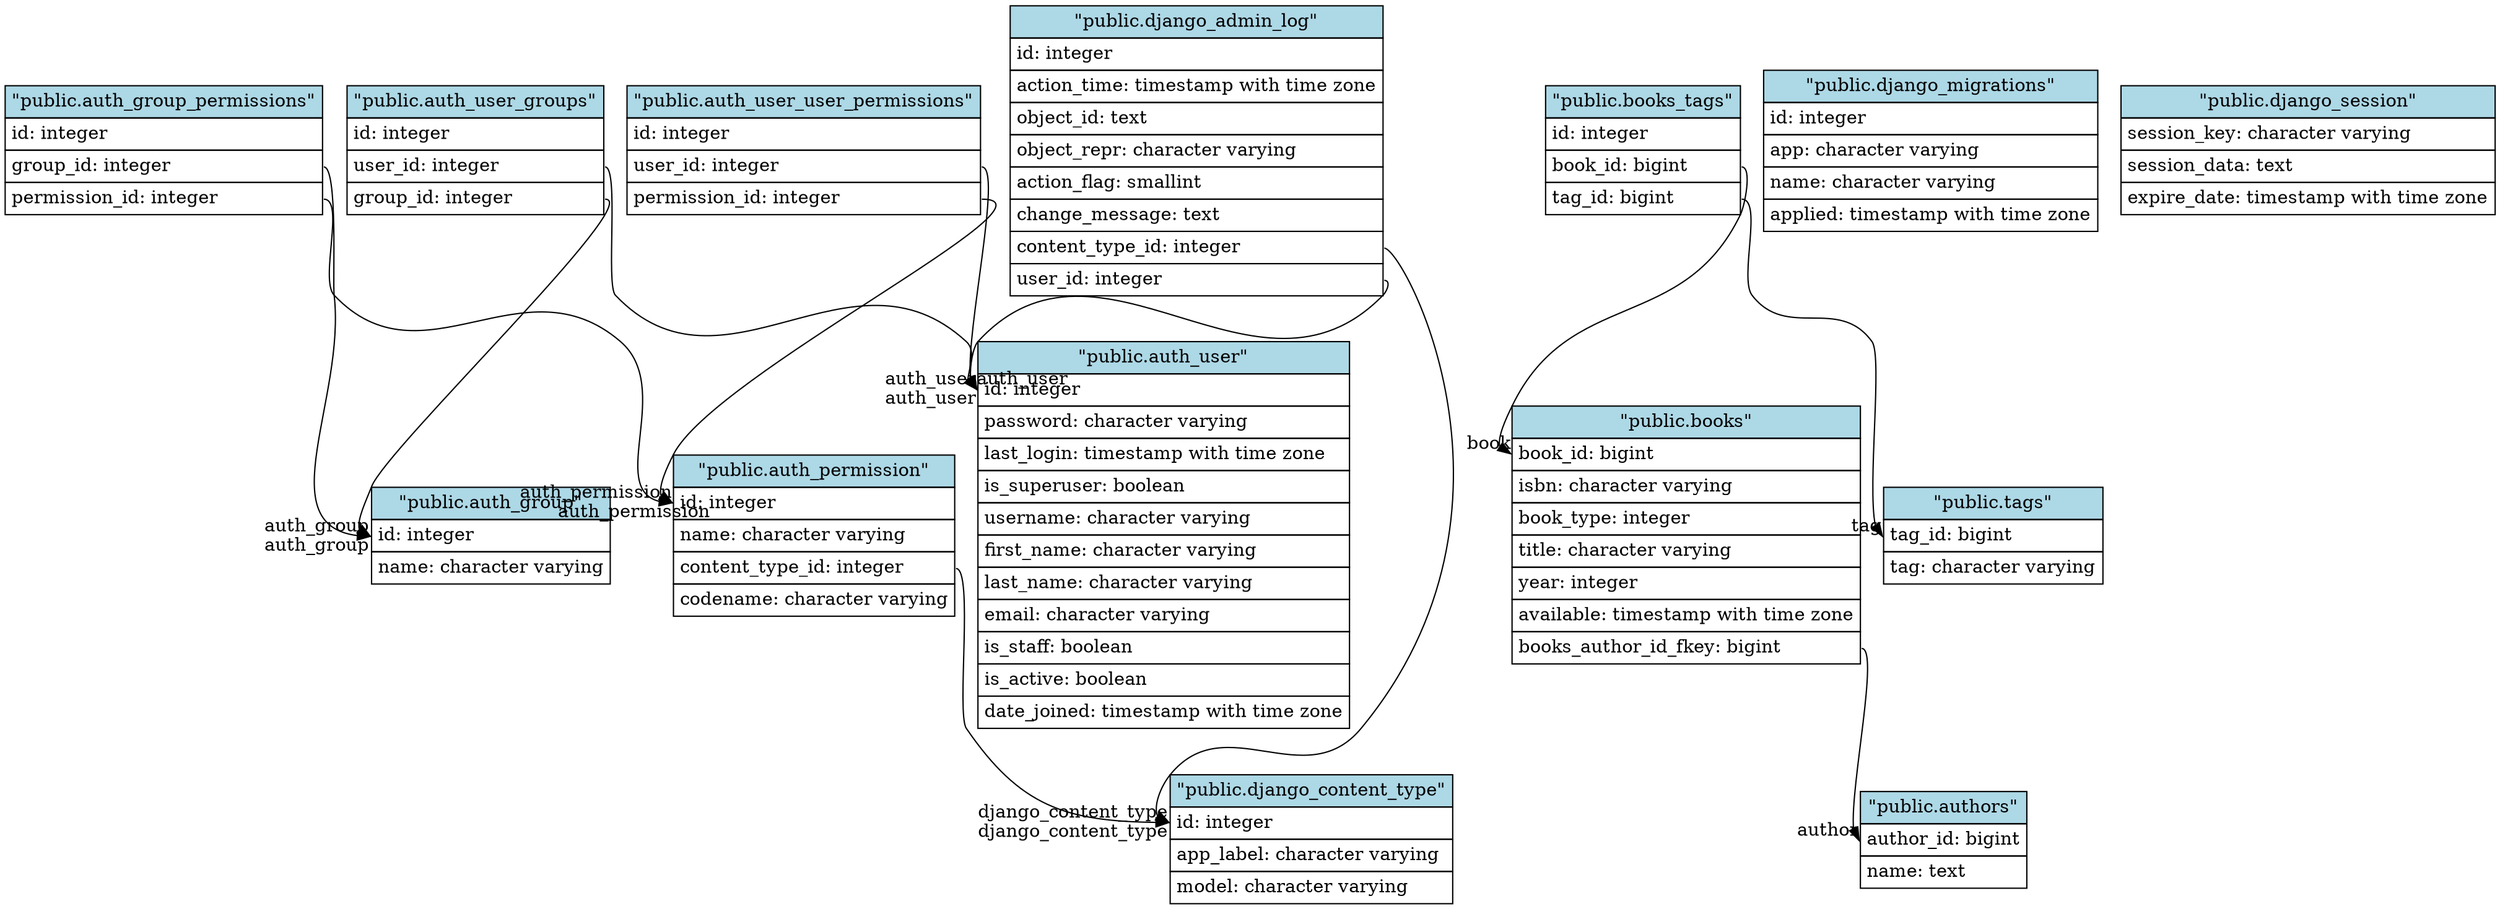 // Generated by xo.
digraph public {
	// Defaults
	node [shape=none, margin=0]
	
	// Nodes (tables)
	"public.auth_group" [ label=<
		<table border="0" cellborder="1" cellspacing="0" cellpadding="4">
		<tr><td bgcolor="lightblue">"public.auth_group"</td></tr>
		<tr><td align="left" PORT="id">id: integer</td></tr>
		<tr><td align="left" PORT="name">name: character varying</td></tr>
		</table>> ]
	
	"public.auth_group_permissions" [ label=<
		<table border="0" cellborder="1" cellspacing="0" cellpadding="4">
		<tr><td bgcolor="lightblue">"public.auth_group_permissions"</td></tr>
		<tr><td align="left" PORT="id">id: integer</td></tr>
		<tr><td align="left" PORT="group_id">group_id: integer</td></tr>
		<tr><td align="left" PORT="permission_id">permission_id: integer</td></tr>
		</table>> ]
	
	"public.auth_permission" [ label=<
		<table border="0" cellborder="1" cellspacing="0" cellpadding="4">
		<tr><td bgcolor="lightblue">"public.auth_permission"</td></tr>
		<tr><td align="left" PORT="id">id: integer</td></tr>
		<tr><td align="left" PORT="name">name: character varying</td></tr>
		<tr><td align="left" PORT="content_type_id">content_type_id: integer</td></tr>
		<tr><td align="left" PORT="codename">codename: character varying</td></tr>
		</table>> ]
	
	"public.auth_user" [ label=<
		<table border="0" cellborder="1" cellspacing="0" cellpadding="4">
		<tr><td bgcolor="lightblue">"public.auth_user"</td></tr>
		<tr><td align="left" PORT="id">id: integer</td></tr>
		<tr><td align="left" PORT="password">password: character varying</td></tr>
		<tr><td align="left" PORT="last_login">last_login: timestamp with time zone</td></tr>
		<tr><td align="left" PORT="is_superuser">is_superuser: boolean</td></tr>
		<tr><td align="left" PORT="username">username: character varying</td></tr>
		<tr><td align="left" PORT="first_name">first_name: character varying</td></tr>
		<tr><td align="left" PORT="last_name">last_name: character varying</td></tr>
		<tr><td align="left" PORT="email">email: character varying</td></tr>
		<tr><td align="left" PORT="is_staff">is_staff: boolean</td></tr>
		<tr><td align="left" PORT="is_active">is_active: boolean</td></tr>
		<tr><td align="left" PORT="date_joined">date_joined: timestamp with time zone</td></tr>
		</table>> ]
	
	"public.auth_user_groups" [ label=<
		<table border="0" cellborder="1" cellspacing="0" cellpadding="4">
		<tr><td bgcolor="lightblue">"public.auth_user_groups"</td></tr>
		<tr><td align="left" PORT="id">id: integer</td></tr>
		<tr><td align="left" PORT="user_id">user_id: integer</td></tr>
		<tr><td align="left" PORT="group_id">group_id: integer</td></tr>
		</table>> ]
	
	"public.auth_user_user_permissions" [ label=<
		<table border="0" cellborder="1" cellspacing="0" cellpadding="4">
		<tr><td bgcolor="lightblue">"public.auth_user_user_permissions"</td></tr>
		<tr><td align="left" PORT="id">id: integer</td></tr>
		<tr><td align="left" PORT="user_id">user_id: integer</td></tr>
		<tr><td align="left" PORT="permission_id">permission_id: integer</td></tr>
		</table>> ]
	
	"public.authors" [ label=<
		<table border="0" cellborder="1" cellspacing="0" cellpadding="4">
		<tr><td bgcolor="lightblue">"public.authors"</td></tr>
		<tr><td align="left" PORT="author_id">author_id: bigint</td></tr>
		<tr><td align="left" PORT="name">name: text</td></tr>
		</table>> ]
	
	"public.books" [ label=<
		<table border="0" cellborder="1" cellspacing="0" cellpadding="4">
		<tr><td bgcolor="lightblue">"public.books"</td></tr>
		<tr><td align="left" PORT="book_id">book_id: bigint</td></tr>
		<tr><td align="left" PORT="isbn">isbn: character varying</td></tr>
		<tr><td align="left" PORT="book_type">book_type: integer</td></tr>
		<tr><td align="left" PORT="title">title: character varying</td></tr>
		<tr><td align="left" PORT="year">year: integer</td></tr>
		<tr><td align="left" PORT="available">available: timestamp with time zone</td></tr>
		<tr><td align="left" PORT="books_author_id_fkey">books_author_id_fkey: bigint</td></tr>
		</table>> ]
	
	"public.books_tags" [ label=<
		<table border="0" cellborder="1" cellspacing="0" cellpadding="4">
		<tr><td bgcolor="lightblue">"public.books_tags"</td></tr>
		<tr><td align="left" PORT="id">id: integer</td></tr>
		<tr><td align="left" PORT="book_id">book_id: bigint</td></tr>
		<tr><td align="left" PORT="tag_id">tag_id: bigint</td></tr>
		</table>> ]
	
	"public.django_admin_log" [ label=<
		<table border="0" cellborder="1" cellspacing="0" cellpadding="4">
		<tr><td bgcolor="lightblue">"public.django_admin_log"</td></tr>
		<tr><td align="left" PORT="id">id: integer</td></tr>
		<tr><td align="left" PORT="action_time">action_time: timestamp with time zone</td></tr>
		<tr><td align="left" PORT="object_id">object_id: text</td></tr>
		<tr><td align="left" PORT="object_repr">object_repr: character varying</td></tr>
		<tr><td align="left" PORT="action_flag">action_flag: smallint</td></tr>
		<tr><td align="left" PORT="change_message">change_message: text</td></tr>
		<tr><td align="left" PORT="content_type_id">content_type_id: integer</td></tr>
		<tr><td align="left" PORT="user_id">user_id: integer</td></tr>
		</table>> ]
	
	"public.django_content_type" [ label=<
		<table border="0" cellborder="1" cellspacing="0" cellpadding="4">
		<tr><td bgcolor="lightblue">"public.django_content_type"</td></tr>
		<tr><td align="left" PORT="id">id: integer</td></tr>
		<tr><td align="left" PORT="app_label">app_label: character varying</td></tr>
		<tr><td align="left" PORT="model">model: character varying</td></tr>
		</table>> ]
	
	"public.django_migrations" [ label=<
		<table border="0" cellborder="1" cellspacing="0" cellpadding="4">
		<tr><td bgcolor="lightblue">"public.django_migrations"</td></tr>
		<tr><td align="left" PORT="id">id: integer</td></tr>
		<tr><td align="left" PORT="app">app: character varying</td></tr>
		<tr><td align="left" PORT="name">name: character varying</td></tr>
		<tr><td align="left" PORT="applied">applied: timestamp with time zone</td></tr>
		</table>> ]
	
	"public.django_session" [ label=<
		<table border="0" cellborder="1" cellspacing="0" cellpadding="4">
		<tr><td bgcolor="lightblue">"public.django_session"</td></tr>
		<tr><td align="left" PORT="session_key">session_key: character varying</td></tr>
		<tr><td align="left" PORT="session_data">session_data: text</td></tr>
		<tr><td align="left" PORT="expire_date">expire_date: timestamp with time zone</td></tr>
		</table>> ]
	
	"public.tags" [ label=<
		<table border="0" cellborder="1" cellspacing="0" cellpadding="4">
		<tr><td bgcolor="lightblue">"public.tags"</td></tr>
		<tr><td align="left" PORT="tag_id">tag_id: bigint</td></tr>
		<tr><td align="left" PORT="tag">tag: character varying</td></tr>
		</table>> ]
	
	"public.auth_group_permissions":"permission_id":e -> "public.auth_permission":"id":w [
		headlabel="auth_permission"]
	"public.auth_group_permissions":"group_id":e -> "public.auth_group":"id":w [
		headlabel="auth_group"]
	"public.auth_permission":"content_type_id":e -> "public.django_content_type":"id":w [
		headlabel="django_content_type"]
	"public.auth_user_groups":"group_id":e -> "public.auth_group":"id":w [
		headlabel="auth_group"]
	"public.auth_user_groups":"user_id":e -> "public.auth_user":"id":w [
		headlabel="auth_user"]
	"public.auth_user_user_permissions":"permission_id":e -> "public.auth_permission":"id":w [
		headlabel="auth_permission"]
	"public.auth_user_user_permissions":"user_id":e -> "public.auth_user":"id":w [
		headlabel="auth_user"]
	"public.books":"books_author_id_fkey":e -> "public.authors":"author_id":w [
		headlabel="author"]
	"public.books_tags":"book_id":e -> "public.books":"book_id":w [
		headlabel="book"]
	"public.books_tags":"tag_id":e -> "public.tags":"tag_id":w [
		headlabel="tag"]
	"public.django_admin_log":"content_type_id":e -> "public.django_content_type":"id":w [
		headlabel="django_content_type"]
	"public.django_admin_log":"user_id":e -> "public.auth_user":"id":w [
		headlabel="auth_user"]
}
